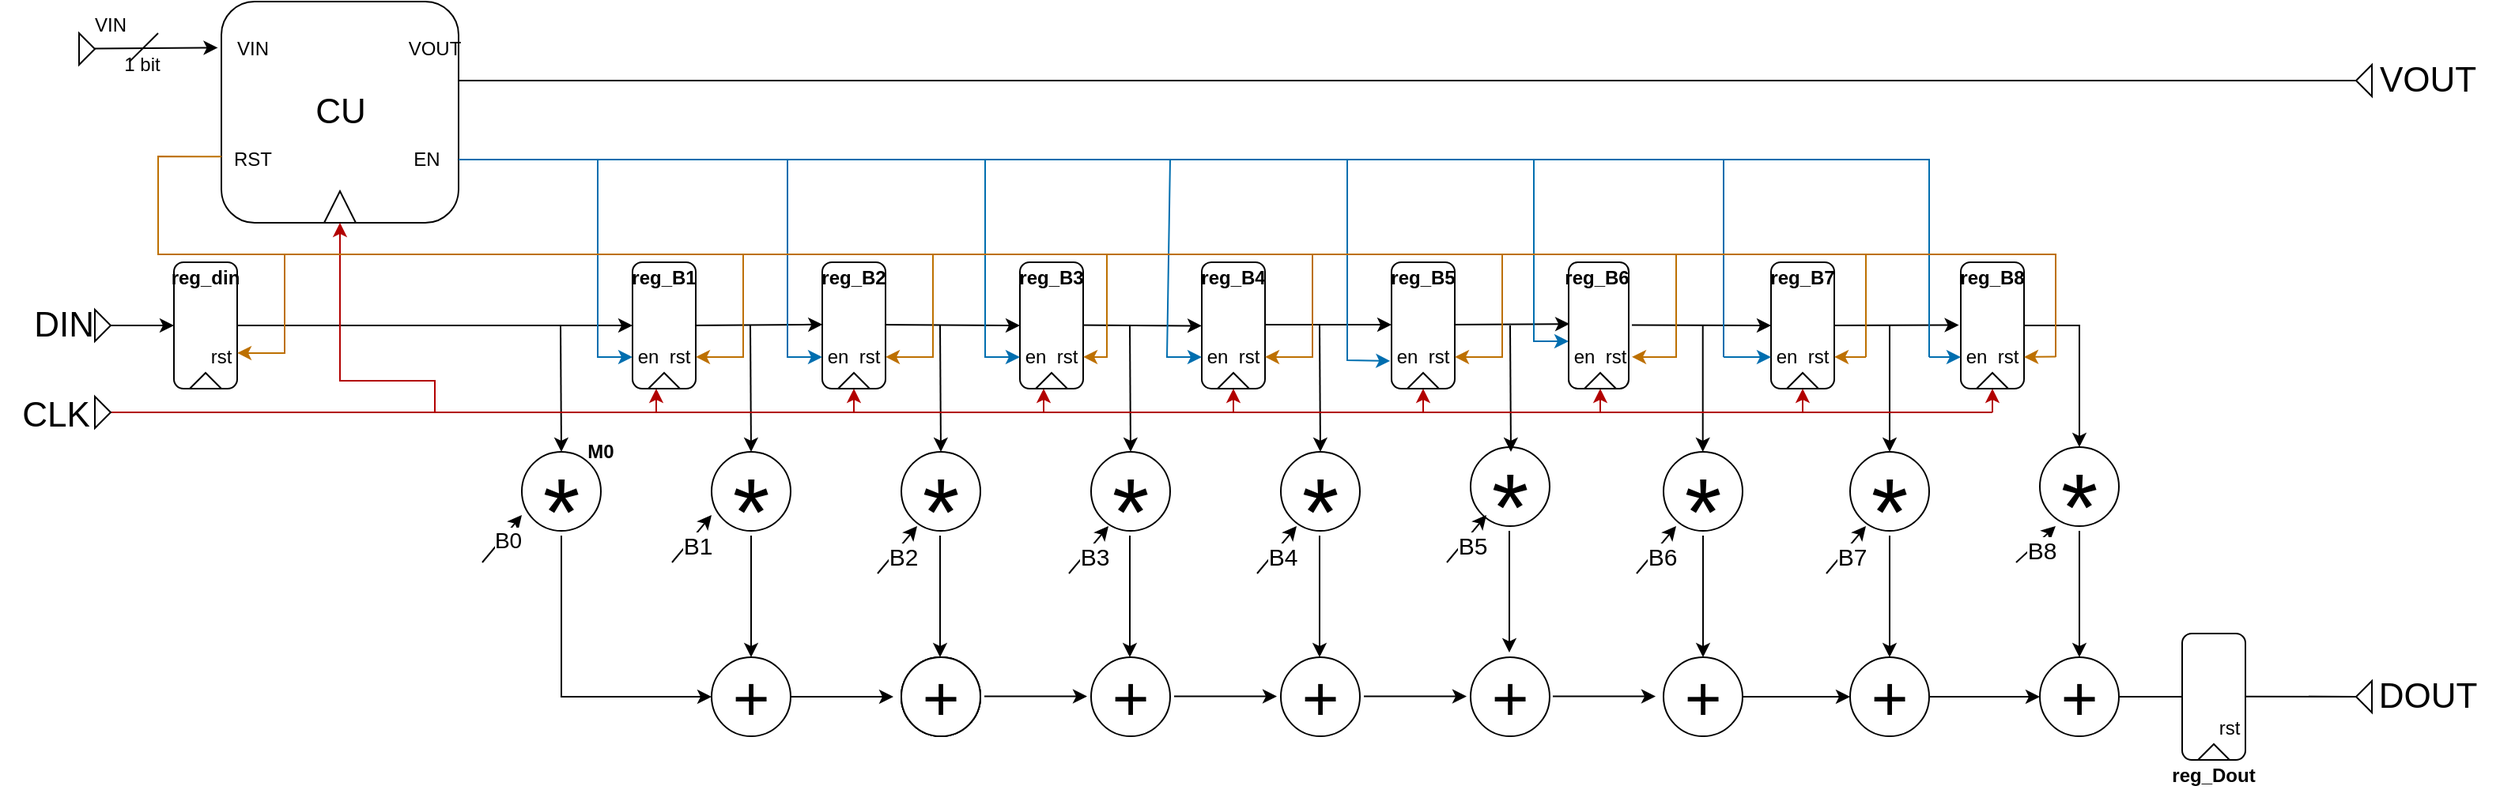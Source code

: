 <mxfile version="28.0.6">
  <diagram name="Pagina-1" id="stsg-VHXCKW48UEf2oJJ">
    <mxGraphModel dx="1489" dy="894" grid="1" gridSize="10" guides="1" tooltips="1" connect="1" arrows="1" fold="1" page="1" pageScale="1" pageWidth="827" pageHeight="1169" math="0" shadow="0">
      <root>
        <mxCell id="0" />
        <mxCell id="1" parent="0" />
        <mxCell id="Z68hn9O-Tgvw7mRsMY7y-1" value="&lt;font style=&quot;font-size: 40px;&quot;&gt;+&lt;/font&gt;" style="ellipse;whiteSpace=wrap;html=1;aspect=fixed;" parent="1" vertex="1">
          <mxGeometry x="470" y="605" width="50" height="50" as="geometry" />
        </mxCell>
        <mxCell id="Z68hn9O-Tgvw7mRsMY7y-2" value="&lt;font style=&quot;font-size: 40px;&quot;&gt;+&lt;/font&gt;" style="ellipse;whiteSpace=wrap;html=1;aspect=fixed;" parent="1" vertex="1">
          <mxGeometry x="590" y="605" width="50" height="50" as="geometry" />
        </mxCell>
        <mxCell id="Z68hn9O-Tgvw7mRsMY7y-3" value="&lt;font style=&quot;font-size: 40px;&quot;&gt;+&lt;/font&gt;" style="ellipse;whiteSpace=wrap;html=1;aspect=fixed;" parent="1" vertex="1">
          <mxGeometry x="590" y="605" width="50" height="50" as="geometry" />
        </mxCell>
        <mxCell id="Z68hn9O-Tgvw7mRsMY7y-4" value="&lt;font style=&quot;font-size: 40px;&quot;&gt;+&lt;/font&gt;" style="ellipse;whiteSpace=wrap;html=1;aspect=fixed;" parent="1" vertex="1">
          <mxGeometry x="590" y="605" width="50" height="50" as="geometry" />
        </mxCell>
        <mxCell id="Z68hn9O-Tgvw7mRsMY7y-5" value="&lt;font style=&quot;font-size: 40px;&quot;&gt;+&lt;/font&gt;" style="ellipse;whiteSpace=wrap;html=1;aspect=fixed;" parent="1" vertex="1">
          <mxGeometry x="590" y="605" width="50" height="50" as="geometry" />
        </mxCell>
        <mxCell id="Z68hn9O-Tgvw7mRsMY7y-6" value="&lt;font style=&quot;font-size: 40px;&quot;&gt;+&lt;/font&gt;" style="ellipse;whiteSpace=wrap;html=1;aspect=fixed;" parent="1" vertex="1">
          <mxGeometry x="710" y="605" width="50" height="50" as="geometry" />
        </mxCell>
        <mxCell id="Z68hn9O-Tgvw7mRsMY7y-7" value="&lt;font style=&quot;font-size: 40px;&quot;&gt;+&lt;/font&gt;" style="ellipse;whiteSpace=wrap;html=1;aspect=fixed;" parent="1" vertex="1">
          <mxGeometry x="830" y="605" width="50" height="50" as="geometry" />
        </mxCell>
        <mxCell id="Z68hn9O-Tgvw7mRsMY7y-8" value="&lt;font style=&quot;font-size: 40px;&quot;&gt;+&lt;/font&gt;" style="ellipse;whiteSpace=wrap;html=1;aspect=fixed;" parent="1" vertex="1">
          <mxGeometry x="950" y="605" width="50" height="50" as="geometry" />
        </mxCell>
        <mxCell id="Z68hn9O-Tgvw7mRsMY7y-9" value="&lt;font style=&quot;font-size: 40px;&quot;&gt;+&lt;/font&gt;" style="ellipse;whiteSpace=wrap;html=1;aspect=fixed;" parent="1" vertex="1">
          <mxGeometry x="1190" y="605" width="50" height="50" as="geometry" />
        </mxCell>
        <mxCell id="Z68hn9O-Tgvw7mRsMY7y-10" value="&lt;font style=&quot;font-size: 40px;&quot;&gt;+&lt;/font&gt;" style="ellipse;whiteSpace=wrap;html=1;aspect=fixed;" parent="1" vertex="1">
          <mxGeometry x="1072" y="605" width="50" height="50" as="geometry" />
        </mxCell>
        <mxCell id="Z68hn9O-Tgvw7mRsMY7y-11" value="" style="ellipse;whiteSpace=wrap;html=1;aspect=fixed;" parent="1" vertex="1">
          <mxGeometry x="350" y="475" width="50" height="50" as="geometry" />
        </mxCell>
        <mxCell id="Z68hn9O-Tgvw7mRsMY7y-12" value="&lt;font style=&quot;font-size: 60px;&quot;&gt;*&lt;/font&gt;" style="text;html=1;align=center;verticalAlign=middle;whiteSpace=wrap;rounded=0;" parent="1" vertex="1">
          <mxGeometry x="345" y="498" width="60" height="30" as="geometry" />
        </mxCell>
        <mxCell id="Z68hn9O-Tgvw7mRsMY7y-13" value="" style="ellipse;whiteSpace=wrap;html=1;aspect=fixed;" parent="1" vertex="1">
          <mxGeometry x="470" y="475" width="50" height="50" as="geometry" />
        </mxCell>
        <mxCell id="Z68hn9O-Tgvw7mRsMY7y-14" value="&lt;font style=&quot;font-size: 60px;&quot;&gt;*&lt;/font&gt;" style="text;html=1;align=center;verticalAlign=middle;whiteSpace=wrap;rounded=0;" parent="1" vertex="1">
          <mxGeometry x="465" y="498" width="60" height="30" as="geometry" />
        </mxCell>
        <mxCell id="Z68hn9O-Tgvw7mRsMY7y-15" value="" style="ellipse;whiteSpace=wrap;html=1;aspect=fixed;" parent="1" vertex="1">
          <mxGeometry x="830" y="475" width="50" height="50" as="geometry" />
        </mxCell>
        <mxCell id="Z68hn9O-Tgvw7mRsMY7y-16" value="&lt;font style=&quot;font-size: 60px;&quot;&gt;*&lt;/font&gt;" style="text;html=1;align=center;verticalAlign=middle;whiteSpace=wrap;rounded=0;" parent="1" vertex="1">
          <mxGeometry x="825" y="498" width="60" height="30" as="geometry" />
        </mxCell>
        <mxCell id="Z68hn9O-Tgvw7mRsMY7y-17" value="" style="ellipse;whiteSpace=wrap;html=1;aspect=fixed;" parent="1" vertex="1">
          <mxGeometry x="710" y="475" width="50" height="50" as="geometry" />
        </mxCell>
        <mxCell id="Z68hn9O-Tgvw7mRsMY7y-18" value="&lt;font style=&quot;font-size: 60px;&quot;&gt;*&lt;/font&gt;" style="text;html=1;align=center;verticalAlign=middle;whiteSpace=wrap;rounded=0;" parent="1" vertex="1">
          <mxGeometry x="705" y="498" width="60" height="30" as="geometry" />
        </mxCell>
        <mxCell id="Z68hn9O-Tgvw7mRsMY7y-19" value="" style="ellipse;whiteSpace=wrap;html=1;aspect=fixed;" parent="1" vertex="1">
          <mxGeometry x="590" y="475" width="50" height="50" as="geometry" />
        </mxCell>
        <mxCell id="Z68hn9O-Tgvw7mRsMY7y-20" value="&lt;font style=&quot;font-size: 60px;&quot;&gt;*&lt;/font&gt;" style="text;html=1;align=center;verticalAlign=middle;whiteSpace=wrap;rounded=0;" parent="1" vertex="1">
          <mxGeometry x="585" y="498" width="60" height="30" as="geometry" />
        </mxCell>
        <mxCell id="Z68hn9O-Tgvw7mRsMY7y-21" value="" style="ellipse;whiteSpace=wrap;html=1;aspect=fixed;" parent="1" vertex="1">
          <mxGeometry x="950" y="472" width="50" height="50" as="geometry" />
        </mxCell>
        <mxCell id="Z68hn9O-Tgvw7mRsMY7y-22" value="&lt;font style=&quot;font-size: 60px;&quot;&gt;*&lt;/font&gt;" style="text;html=1;align=center;verticalAlign=middle;whiteSpace=wrap;rounded=0;" parent="1" vertex="1">
          <mxGeometry x="945" y="495" width="60" height="30" as="geometry" />
        </mxCell>
        <mxCell id="Z68hn9O-Tgvw7mRsMY7y-29" value="" style="endArrow=classic;html=1;rounded=0;entryX=0.5;entryY=1;entryDx=0;entryDy=0;exitX=0.5;exitY=0;exitDx=0;exitDy=0;" parent="1" source="CbF84web4NkX9h8tGIaV-1" edge="1">
          <mxGeometry width="50" height="50" relative="1" as="geometry">
            <mxPoint x="160" y="395" as="sourcePoint" />
            <mxPoint x="420" y="395" as="targetPoint" />
          </mxGeometry>
        </mxCell>
        <mxCell id="Z68hn9O-Tgvw7mRsMY7y-30" value="" style="endArrow=classic;html=1;rounded=0;exitX=0.5;exitY=0;exitDx=0;exitDy=0;entryX=0.002;entryY=0.146;entryDx=0;entryDy=0;entryPerimeter=0;" parent="1" edge="1">
          <mxGeometry width="50" height="50" relative="1" as="geometry">
            <mxPoint x="455" y="395" as="sourcePoint" />
            <mxPoint x="540.12" y="394.38" as="targetPoint" />
          </mxGeometry>
        </mxCell>
        <mxCell id="Z68hn9O-Tgvw7mRsMY7y-31" value="" style="endArrow=classic;html=1;rounded=0;exitX=0.5;exitY=0;exitDx=0;exitDy=0;entryX=0.5;entryY=1;entryDx=0;entryDy=0;" parent="1" target="Z68hn9O-Tgvw7mRsMY7y-193" edge="1">
          <mxGeometry width="50" height="50" relative="1" as="geometry">
            <mxPoint x="575" y="394.5" as="sourcePoint" />
            <mxPoint x="655" y="395" as="targetPoint" />
          </mxGeometry>
        </mxCell>
        <mxCell id="Z68hn9O-Tgvw7mRsMY7y-33" value="" style="endArrow=classic;html=1;rounded=0;exitX=0.5;exitY=0;exitDx=0;exitDy=0;entryX=0;entryY=0.15;entryDx=0;entryDy=0;entryPerimeter=0;" parent="1" edge="1">
          <mxGeometry width="50" height="50" relative="1" as="geometry">
            <mxPoint x="815" y="394.5" as="sourcePoint" />
            <mxPoint x="900" y="394.5" as="targetPoint" />
          </mxGeometry>
        </mxCell>
        <mxCell id="Z68hn9O-Tgvw7mRsMY7y-34" value="" style="endArrow=classic;html=1;rounded=0;exitX=0.5;exitY=0;exitDx=0;exitDy=0;entryX=0.009;entryY=0.135;entryDx=0;entryDy=0;entryPerimeter=0;" parent="1" edge="1">
          <mxGeometry width="50" height="50" relative="1" as="geometry">
            <mxPoint x="935" y="394.5" as="sourcePoint" />
            <mxPoint x="1012.54" y="394.05" as="targetPoint" />
          </mxGeometry>
        </mxCell>
        <mxCell id="Z68hn9O-Tgvw7mRsMY7y-35" value="" style="endArrow=classic;html=1;rounded=0;entryX=0.5;entryY=0;entryDx=0;entryDy=0;" parent="1" target="Z68hn9O-Tgvw7mRsMY7y-11" edge="1">
          <mxGeometry width="50" height="50" relative="1" as="geometry">
            <mxPoint x="374.5" y="395" as="sourcePoint" />
            <mxPoint x="374.5" y="465" as="targetPoint" />
          </mxGeometry>
        </mxCell>
        <mxCell id="Z68hn9O-Tgvw7mRsMY7y-36" value="" style="endArrow=classic;html=1;rounded=0;entryX=0.5;entryY=0;entryDx=0;entryDy=0;" parent="1" edge="1">
          <mxGeometry width="50" height="50" relative="1" as="geometry">
            <mxPoint x="494.5" y="395" as="sourcePoint" />
            <mxPoint x="495" y="475" as="targetPoint" />
          </mxGeometry>
        </mxCell>
        <mxCell id="Z68hn9O-Tgvw7mRsMY7y-37" value="" style="endArrow=classic;html=1;rounded=0;entryX=0.5;entryY=0;entryDx=0;entryDy=0;" parent="1" edge="1">
          <mxGeometry width="50" height="50" relative="1" as="geometry">
            <mxPoint x="614.5" y="395" as="sourcePoint" />
            <mxPoint x="615" y="475" as="targetPoint" />
          </mxGeometry>
        </mxCell>
        <mxCell id="Z68hn9O-Tgvw7mRsMY7y-38" value="" style="endArrow=classic;html=1;rounded=0;entryX=0.5;entryY=0;entryDx=0;entryDy=0;" parent="1" edge="1">
          <mxGeometry width="50" height="50" relative="1" as="geometry">
            <mxPoint x="734.5" y="395" as="sourcePoint" />
            <mxPoint x="735" y="475" as="targetPoint" />
          </mxGeometry>
        </mxCell>
        <mxCell id="Z68hn9O-Tgvw7mRsMY7y-39" value="" style="endArrow=classic;html=1;rounded=0;entryX=0.5;entryY=0;entryDx=0;entryDy=0;" parent="1" edge="1">
          <mxGeometry width="50" height="50" relative="1" as="geometry">
            <mxPoint x="854.5" y="395" as="sourcePoint" />
            <mxPoint x="855" y="475" as="targetPoint" />
          </mxGeometry>
        </mxCell>
        <mxCell id="Z68hn9O-Tgvw7mRsMY7y-40" value="" style="endArrow=classic;html=1;rounded=0;entryX=0.5;entryY=0;entryDx=0;entryDy=0;" parent="1" edge="1">
          <mxGeometry width="50" height="50" relative="1" as="geometry">
            <mxPoint x="975" y="395" as="sourcePoint" />
            <mxPoint x="975.5" y="475" as="targetPoint" />
          </mxGeometry>
        </mxCell>
        <mxCell id="Z68hn9O-Tgvw7mRsMY7y-41" value="" style="ellipse;whiteSpace=wrap;html=1;aspect=fixed;" parent="1" vertex="1">
          <mxGeometry x="1072" y="475" width="50" height="50" as="geometry" />
        </mxCell>
        <mxCell id="Z68hn9O-Tgvw7mRsMY7y-42" value="&lt;font style=&quot;font-size: 60px;&quot;&gt;*&lt;/font&gt;" style="text;html=1;align=center;verticalAlign=middle;whiteSpace=wrap;rounded=0;" parent="1" vertex="1">
          <mxGeometry x="1067" y="498" width="60" height="30" as="geometry" />
        </mxCell>
        <mxCell id="Z68hn9O-Tgvw7mRsMY7y-43" value="" style="endArrow=classic;html=1;rounded=0;exitX=0.5;exitY=1;exitDx=0;exitDy=0;entryX=0;entryY=0.5;entryDx=0;entryDy=0;" parent="1" source="Z68hn9O-Tgvw7mRsMY7y-12" target="Z68hn9O-Tgvw7mRsMY7y-1" edge="1">
          <mxGeometry width="50" height="50" relative="1" as="geometry">
            <mxPoint x="685" y="675" as="sourcePoint" />
            <mxPoint x="735" y="625" as="targetPoint" />
            <Array as="points">
              <mxPoint x="375" y="630" />
            </Array>
          </mxGeometry>
        </mxCell>
        <mxCell id="Z68hn9O-Tgvw7mRsMY7y-44" value="" style="endArrow=classic;html=1;rounded=0;exitX=0.5;exitY=1;exitDx=0;exitDy=0;entryX=0.5;entryY=0;entryDx=0;entryDy=0;" parent="1" source="Z68hn9O-Tgvw7mRsMY7y-14" target="Z68hn9O-Tgvw7mRsMY7y-1" edge="1">
          <mxGeometry width="50" height="50" relative="1" as="geometry">
            <mxPoint x="685" y="675" as="sourcePoint" />
            <mxPoint x="735" y="625" as="targetPoint" />
          </mxGeometry>
        </mxCell>
        <mxCell id="Z68hn9O-Tgvw7mRsMY7y-45" value="" style="endArrow=classic;html=1;rounded=0;exitX=0.5;exitY=1;exitDx=0;exitDy=0;entryX=0.5;entryY=0;entryDx=0;entryDy=0;" parent="1" edge="1">
          <mxGeometry width="50" height="50" relative="1" as="geometry">
            <mxPoint x="614.5" y="528" as="sourcePoint" />
            <mxPoint x="614.5" y="605" as="targetPoint" />
          </mxGeometry>
        </mxCell>
        <mxCell id="Z68hn9O-Tgvw7mRsMY7y-46" value="" style="endArrow=classic;html=1;rounded=0;exitX=0.5;exitY=1;exitDx=0;exitDy=0;entryX=0.5;entryY=0;entryDx=0;entryDy=0;" parent="1" edge="1">
          <mxGeometry width="50" height="50" relative="1" as="geometry">
            <mxPoint x="734.5" y="528" as="sourcePoint" />
            <mxPoint x="734.5" y="605" as="targetPoint" />
          </mxGeometry>
        </mxCell>
        <mxCell id="Z68hn9O-Tgvw7mRsMY7y-47" value="" style="endArrow=classic;html=1;rounded=0;exitX=0.5;exitY=1;exitDx=0;exitDy=0;entryX=0.5;entryY=0;entryDx=0;entryDy=0;" parent="1" edge="1">
          <mxGeometry width="50" height="50" relative="1" as="geometry">
            <mxPoint x="854.5" y="528" as="sourcePoint" />
            <mxPoint x="854.5" y="605" as="targetPoint" />
          </mxGeometry>
        </mxCell>
        <mxCell id="Z68hn9O-Tgvw7mRsMY7y-48" value="" style="endArrow=classic;html=1;rounded=0;exitX=0.5;exitY=1;exitDx=0;exitDy=0;entryX=0.5;entryY=0;entryDx=0;entryDy=0;" parent="1" edge="1">
          <mxGeometry width="50" height="50" relative="1" as="geometry">
            <mxPoint x="974.5" y="525" as="sourcePoint" />
            <mxPoint x="974.5" y="602" as="targetPoint" />
          </mxGeometry>
        </mxCell>
        <mxCell id="Z68hn9O-Tgvw7mRsMY7y-49" value="" style="endArrow=classic;html=1;rounded=0;exitX=1;exitY=0.5;exitDx=0;exitDy=0;" parent="1" source="Z68hn9O-Tgvw7mRsMY7y-1" edge="1">
          <mxGeometry width="50" height="50" relative="1" as="geometry">
            <mxPoint x="685" y="675" as="sourcePoint" />
            <mxPoint x="585" y="630" as="targetPoint" />
          </mxGeometry>
        </mxCell>
        <mxCell id="Z68hn9O-Tgvw7mRsMY7y-50" value="" style="endArrow=classic;html=1;rounded=0;exitX=1;exitY=0.5;exitDx=0;exitDy=0;" parent="1" edge="1">
          <mxGeometry width="50" height="50" relative="1" as="geometry">
            <mxPoint x="642.5" y="629.8" as="sourcePoint" />
            <mxPoint x="707.5" y="629.8" as="targetPoint" />
          </mxGeometry>
        </mxCell>
        <mxCell id="Z68hn9O-Tgvw7mRsMY7y-51" value="" style="endArrow=classic;html=1;rounded=0;exitX=1;exitY=0.5;exitDx=0;exitDy=0;" parent="1" edge="1">
          <mxGeometry width="50" height="50" relative="1" as="geometry">
            <mxPoint x="762.5" y="629.8" as="sourcePoint" />
            <mxPoint x="827.5" y="629.8" as="targetPoint" />
          </mxGeometry>
        </mxCell>
        <mxCell id="Z68hn9O-Tgvw7mRsMY7y-52" value="" style="endArrow=classic;html=1;rounded=0;exitX=1;exitY=0.5;exitDx=0;exitDy=0;" parent="1" edge="1">
          <mxGeometry width="50" height="50" relative="1" as="geometry">
            <mxPoint x="882.5" y="629.8" as="sourcePoint" />
            <mxPoint x="947.5" y="629.8" as="targetPoint" />
          </mxGeometry>
        </mxCell>
        <mxCell id="Z68hn9O-Tgvw7mRsMY7y-53" value="" style="endArrow=classic;html=1;rounded=0;exitX=1;exitY=0.5;exitDx=0;exitDy=0;" parent="1" edge="1">
          <mxGeometry width="50" height="50" relative="1" as="geometry">
            <mxPoint x="1002" y="629.8" as="sourcePoint" />
            <mxPoint x="1067" y="629.8" as="targetPoint" />
          </mxGeometry>
        </mxCell>
        <mxCell id="Z68hn9O-Tgvw7mRsMY7y-54" value="" style="ellipse;whiteSpace=wrap;html=1;aspect=fixed;" parent="1" vertex="1">
          <mxGeometry x="1190" y="475" width="50" height="50" as="geometry" />
        </mxCell>
        <mxCell id="Z68hn9O-Tgvw7mRsMY7y-55" value="&lt;font style=&quot;font-size: 60px;&quot;&gt;*&lt;/font&gt;" style="text;html=1;align=center;verticalAlign=middle;whiteSpace=wrap;rounded=0;" parent="1" vertex="1">
          <mxGeometry x="1185" y="498" width="60" height="30" as="geometry" />
        </mxCell>
        <mxCell id="Z68hn9O-Tgvw7mRsMY7y-56" value="" style="endArrow=classic;html=1;rounded=0;exitX=0.5;exitY=1;exitDx=0;exitDy=0;entryX=0.5;entryY=0;entryDx=0;entryDy=0;" parent="1" source="Z68hn9O-Tgvw7mRsMY7y-55" target="Z68hn9O-Tgvw7mRsMY7y-9" edge="1">
          <mxGeometry width="50" height="50" relative="1" as="geometry">
            <mxPoint x="1214.76" y="522" as="sourcePoint" />
            <mxPoint x="1214.76" y="599" as="targetPoint" />
          </mxGeometry>
        </mxCell>
        <mxCell id="Z68hn9O-Tgvw7mRsMY7y-57" value="" style="endArrow=classic;html=1;rounded=0;exitX=1;exitY=0.5;exitDx=0;exitDy=0;entryX=0;entryY=0.5;entryDx=0;entryDy=0;" parent="1" source="Z68hn9O-Tgvw7mRsMY7y-10" target="Z68hn9O-Tgvw7mRsMY7y-9" edge="1">
          <mxGeometry width="50" height="50" relative="1" as="geometry">
            <mxPoint x="625" y="465" as="sourcePoint" />
            <mxPoint x="675" y="415" as="targetPoint" />
          </mxGeometry>
        </mxCell>
        <mxCell id="Z68hn9O-Tgvw7mRsMY7y-62" value="" style="endArrow=classic;html=1;rounded=0;exitX=0.5;exitY=0;exitDx=0;exitDy=0;entryX=-0.02;entryY=0.159;entryDx=0;entryDy=0;entryPerimeter=0;" parent="1" edge="1">
          <mxGeometry width="50" height="50" relative="1" as="geometry">
            <mxPoint x="1175" y="395" as="sourcePoint" />
            <mxPoint x="1258.8" y="394.77" as="targetPoint" />
          </mxGeometry>
        </mxCell>
        <mxCell id="Z68hn9O-Tgvw7mRsMY7y-63" value="" style="endArrow=classic;html=1;rounded=0;entryX=0.5;entryY=0;entryDx=0;entryDy=0;" parent="1" target="Z68hn9O-Tgvw7mRsMY7y-54" edge="1">
          <mxGeometry width="50" height="50" relative="1" as="geometry">
            <mxPoint x="1215" y="395" as="sourcePoint" />
            <mxPoint x="1065" y="445" as="targetPoint" />
          </mxGeometry>
        </mxCell>
        <mxCell id="Z68hn9O-Tgvw7mRsMY7y-64" value="" style="endArrow=classic;html=1;rounded=0;exitX=0.5;exitY=1;exitDx=0;exitDy=0;entryX=0.5;entryY=0;entryDx=0;entryDy=0;" parent="1" source="Z68hn9O-Tgvw7mRsMY7y-42" target="Z68hn9O-Tgvw7mRsMY7y-10" edge="1">
          <mxGeometry width="50" height="50" relative="1" as="geometry">
            <mxPoint x="1095" y="585" as="sourcePoint" />
            <mxPoint x="1145" y="535" as="targetPoint" />
          </mxGeometry>
        </mxCell>
        <mxCell id="Z68hn9O-Tgvw7mRsMY7y-65" value="&lt;font style=&quot;font-size: 40px;&quot;&gt;+&lt;/font&gt;" style="ellipse;whiteSpace=wrap;html=1;aspect=fixed;" parent="1" vertex="1">
          <mxGeometry x="1310" y="605" width="50" height="50" as="geometry" />
        </mxCell>
        <mxCell id="Z68hn9O-Tgvw7mRsMY7y-66" value="" style="ellipse;whiteSpace=wrap;html=1;aspect=fixed;" parent="1" vertex="1">
          <mxGeometry x="1310" y="472" width="50" height="50" as="geometry" />
        </mxCell>
        <mxCell id="Z68hn9O-Tgvw7mRsMY7y-67" value="&lt;font style=&quot;font-size: 60px;&quot;&gt;*&lt;/font&gt;" style="text;html=1;align=center;verticalAlign=middle;whiteSpace=wrap;rounded=0;" parent="1" vertex="1">
          <mxGeometry x="1305" y="495" width="60" height="30" as="geometry" />
        </mxCell>
        <mxCell id="Z68hn9O-Tgvw7mRsMY7y-68" value="" style="endArrow=classic;html=1;rounded=0;exitX=0.5;exitY=1;exitDx=0;exitDy=0;entryX=0.5;entryY=0;entryDx=0;entryDy=0;" parent="1" source="Z68hn9O-Tgvw7mRsMY7y-67" target="Z68hn9O-Tgvw7mRsMY7y-65" edge="1">
          <mxGeometry width="50" height="50" relative="1" as="geometry">
            <mxPoint x="1334.76" y="519" as="sourcePoint" />
            <mxPoint x="1334.76" y="596" as="targetPoint" />
          </mxGeometry>
        </mxCell>
        <mxCell id="Z68hn9O-Tgvw7mRsMY7y-69" value="" style="endArrow=classic;html=1;rounded=0;exitX=1;exitY=0.5;exitDx=0;exitDy=0;entryX=0;entryY=0.5;entryDx=0;entryDy=0;" parent="1" source="Z68hn9O-Tgvw7mRsMY7y-9" target="Z68hn9O-Tgvw7mRsMY7y-65" edge="1">
          <mxGeometry width="50" height="50" relative="1" as="geometry">
            <mxPoint x="1315" y="565" as="sourcePoint" />
            <mxPoint x="1365" y="515" as="targetPoint" />
          </mxGeometry>
        </mxCell>
        <mxCell id="Z68hn9O-Tgvw7mRsMY7y-70" value="" style="endArrow=classic;html=1;rounded=0;exitX=0.5;exitY=0;exitDx=0;exitDy=0;entryX=0.5;entryY=0;entryDx=0;entryDy=0;" parent="1" target="Z68hn9O-Tgvw7mRsMY7y-66" edge="1">
          <mxGeometry width="50" height="50" relative="1" as="geometry">
            <mxPoint x="1295" y="395" as="sourcePoint" />
            <mxPoint x="1315" y="495" as="targetPoint" />
            <Array as="points">
              <mxPoint x="1335" y="395" />
            </Array>
          </mxGeometry>
        </mxCell>
        <mxCell id="Z68hn9O-Tgvw7mRsMY7y-72" value="" style="endArrow=classic;html=1;rounded=0;" parent="1" edge="1">
          <mxGeometry width="50" height="50" relative="1" as="geometry">
            <mxPoint x="325" y="545" as="sourcePoint" />
            <mxPoint x="350" y="515" as="targetPoint" />
          </mxGeometry>
        </mxCell>
        <mxCell id="Z68hn9O-Tgvw7mRsMY7y-73" value="B" style="edgeLabel;html=1;align=center;verticalAlign=middle;resizable=0;points=[];" parent="Z68hn9O-Tgvw7mRsMY7y-72" connectable="0" vertex="1">
          <mxGeometry x="-0.065" y="-4" relative="1" as="geometry">
            <mxPoint x="1" as="offset" />
          </mxGeometry>
        </mxCell>
        <mxCell id="Z68hn9O-Tgvw7mRsMY7y-74" value="&lt;font style=&quot;font-size: 14px;&quot;&gt;B0&lt;/font&gt;" style="edgeLabel;html=1;align=center;verticalAlign=middle;resizable=0;points=[];" parent="Z68hn9O-Tgvw7mRsMY7y-72" connectable="0" vertex="1">
          <mxGeometry x="0.043" y="-3" relative="1" as="geometry">
            <mxPoint as="offset" />
          </mxGeometry>
        </mxCell>
        <mxCell id="Z68hn9O-Tgvw7mRsMY7y-75" value="" style="endArrow=classic;html=1;rounded=0;" parent="1" edge="1">
          <mxGeometry width="50" height="50" relative="1" as="geometry">
            <mxPoint x="445" y="545" as="sourcePoint" />
            <mxPoint x="470" y="515" as="targetPoint" />
          </mxGeometry>
        </mxCell>
        <mxCell id="Z68hn9O-Tgvw7mRsMY7y-76" value="&lt;font style=&quot;font-size: 15px;&quot;&gt;B1&lt;/font&gt;" style="edgeLabel;html=1;align=center;verticalAlign=middle;resizable=0;points=[];" parent="Z68hn9O-Tgvw7mRsMY7y-75" connectable="0" vertex="1">
          <mxGeometry x="-0.065" y="-4" relative="1" as="geometry">
            <mxPoint x="1" as="offset" />
          </mxGeometry>
        </mxCell>
        <mxCell id="Z68hn9O-Tgvw7mRsMY7y-77" value="" style="endArrow=classic;html=1;rounded=0;" parent="1" edge="1">
          <mxGeometry width="50" height="50" relative="1" as="geometry">
            <mxPoint x="575" y="552" as="sourcePoint" />
            <mxPoint x="600" y="522" as="targetPoint" />
          </mxGeometry>
        </mxCell>
        <mxCell id="Z68hn9O-Tgvw7mRsMY7y-78" value="&lt;font style=&quot;font-size: 15px;&quot;&gt;B2&lt;/font&gt;" style="edgeLabel;html=1;align=center;verticalAlign=middle;resizable=0;points=[];" parent="Z68hn9O-Tgvw7mRsMY7y-77" connectable="0" vertex="1">
          <mxGeometry x="-0.065" y="-4" relative="1" as="geometry">
            <mxPoint x="1" as="offset" />
          </mxGeometry>
        </mxCell>
        <mxCell id="Z68hn9O-Tgvw7mRsMY7y-79" value="" style="endArrow=classic;html=1;rounded=0;" parent="1" edge="1">
          <mxGeometry width="50" height="50" relative="1" as="geometry">
            <mxPoint x="696" y="552" as="sourcePoint" />
            <mxPoint x="721" y="522" as="targetPoint" />
          </mxGeometry>
        </mxCell>
        <mxCell id="Z68hn9O-Tgvw7mRsMY7y-80" value="&lt;font style=&quot;font-size: 15px;&quot;&gt;B3&lt;/font&gt;" style="edgeLabel;html=1;align=center;verticalAlign=middle;resizable=0;points=[];" parent="Z68hn9O-Tgvw7mRsMY7y-79" connectable="0" vertex="1">
          <mxGeometry x="-0.065" y="-4" relative="1" as="geometry">
            <mxPoint x="1" as="offset" />
          </mxGeometry>
        </mxCell>
        <mxCell id="Z68hn9O-Tgvw7mRsMY7y-81" value="" style="endArrow=classic;html=1;rounded=0;" parent="1" edge="1">
          <mxGeometry width="50" height="50" relative="1" as="geometry">
            <mxPoint x="815" y="552" as="sourcePoint" />
            <mxPoint x="840" y="522" as="targetPoint" />
          </mxGeometry>
        </mxCell>
        <mxCell id="Z68hn9O-Tgvw7mRsMY7y-82" value="&lt;font style=&quot;font-size: 15px;&quot;&gt;B4&lt;/font&gt;" style="edgeLabel;html=1;align=center;verticalAlign=middle;resizable=0;points=[];" parent="Z68hn9O-Tgvw7mRsMY7y-81" connectable="0" vertex="1">
          <mxGeometry x="-0.065" y="-4" relative="1" as="geometry">
            <mxPoint x="1" as="offset" />
          </mxGeometry>
        </mxCell>
        <mxCell id="Z68hn9O-Tgvw7mRsMY7y-83" value="" style="endArrow=classic;html=1;rounded=0;" parent="1" edge="1">
          <mxGeometry width="50" height="50" relative="1" as="geometry">
            <mxPoint x="935" y="545" as="sourcePoint" />
            <mxPoint x="960" y="515" as="targetPoint" />
          </mxGeometry>
        </mxCell>
        <mxCell id="Z68hn9O-Tgvw7mRsMY7y-84" value="&lt;font style=&quot;font-size: 15px;&quot;&gt;B5&lt;/font&gt;" style="edgeLabel;html=1;align=center;verticalAlign=middle;resizable=0;points=[];" parent="Z68hn9O-Tgvw7mRsMY7y-83" connectable="0" vertex="1">
          <mxGeometry x="-0.065" y="-4" relative="1" as="geometry">
            <mxPoint x="1" as="offset" />
          </mxGeometry>
        </mxCell>
        <mxCell id="Z68hn9O-Tgvw7mRsMY7y-85" value="" style="endArrow=classic;html=1;rounded=0;" parent="1" edge="1">
          <mxGeometry width="50" height="50" relative="1" as="geometry">
            <mxPoint x="1055" y="552" as="sourcePoint" />
            <mxPoint x="1080" y="522" as="targetPoint" />
          </mxGeometry>
        </mxCell>
        <mxCell id="Z68hn9O-Tgvw7mRsMY7y-86" value="&lt;font style=&quot;font-size: 15px;&quot;&gt;B6&lt;/font&gt;" style="edgeLabel;html=1;align=center;verticalAlign=middle;resizable=0;points=[];" parent="Z68hn9O-Tgvw7mRsMY7y-85" connectable="0" vertex="1">
          <mxGeometry x="-0.065" y="-4" relative="1" as="geometry">
            <mxPoint x="1" as="offset" />
          </mxGeometry>
        </mxCell>
        <mxCell id="Z68hn9O-Tgvw7mRsMY7y-87" value="" style="endArrow=classic;html=1;rounded=0;" parent="1" edge="1">
          <mxGeometry width="50" height="50" relative="1" as="geometry">
            <mxPoint x="1175" y="552" as="sourcePoint" />
            <mxPoint x="1200" y="522" as="targetPoint" />
          </mxGeometry>
        </mxCell>
        <mxCell id="Z68hn9O-Tgvw7mRsMY7y-88" value="&lt;font style=&quot;font-size: 15px;&quot;&gt;B7&lt;/font&gt;" style="edgeLabel;html=1;align=center;verticalAlign=middle;resizable=0;points=[];" parent="Z68hn9O-Tgvw7mRsMY7y-87" connectable="0" vertex="1">
          <mxGeometry x="-0.065" y="-4" relative="1" as="geometry">
            <mxPoint x="1" as="offset" />
          </mxGeometry>
        </mxCell>
        <mxCell id="Z68hn9O-Tgvw7mRsMY7y-89" value="" style="endArrow=classic;html=1;rounded=0;" parent="1" edge="1">
          <mxGeometry width="50" height="50" relative="1" as="geometry">
            <mxPoint x="1295" y="545" as="sourcePoint" />
            <mxPoint x="1320" y="522" as="targetPoint" />
          </mxGeometry>
        </mxCell>
        <mxCell id="Z68hn9O-Tgvw7mRsMY7y-90" value="&lt;font style=&quot;font-size: 15px;&quot;&gt;B8&lt;/font&gt;" style="edgeLabel;html=1;align=center;verticalAlign=middle;resizable=0;points=[];" parent="Z68hn9O-Tgvw7mRsMY7y-89" connectable="0" vertex="1">
          <mxGeometry x="-0.065" y="-4" relative="1" as="geometry">
            <mxPoint x="1" as="offset" />
          </mxGeometry>
        </mxCell>
        <mxCell id="Z68hn9O-Tgvw7mRsMY7y-91" value="&lt;span style=&quot;font-size: 22px;&quot;&gt;DIN&lt;/span&gt;" style="text;html=1;align=center;verticalAlign=middle;resizable=0;points=[];autosize=1;strokeColor=none;fillColor=none;" parent="1" vertex="1">
          <mxGeometry x="30" y="375" width="60" height="40" as="geometry" />
        </mxCell>
        <mxCell id="Z68hn9O-Tgvw7mRsMY7y-92" value="&lt;span style=&quot;font-size: 22px;&quot;&gt;DOUT&lt;/span&gt;" style="text;html=1;align=center;verticalAlign=middle;resizable=0;points=[];autosize=1;strokeColor=none;fillColor=none;" parent="1" vertex="1">
          <mxGeometry x="1510" y="610" width="90" height="40" as="geometry" />
        </mxCell>
        <mxCell id="Z68hn9O-Tgvw7mRsMY7y-104" value="" style="endArrow=classic;html=1;rounded=0;entryX=0.5;entryY=0;entryDx=0;entryDy=0;" parent="1" edge="1">
          <mxGeometry width="50" height="50" relative="1" as="geometry">
            <mxPoint x="1096.86" y="395" as="sourcePoint" />
            <mxPoint x="1096.86" y="475" as="targetPoint" />
          </mxGeometry>
        </mxCell>
        <mxCell id="Z68hn9O-Tgvw7mRsMY7y-117" value="" style="endArrow=classic;html=1;rounded=0;exitX=0.5;exitY=0;exitDx=0;exitDy=0;" parent="1" edge="1">
          <mxGeometry width="50" height="50" relative="1" as="geometry">
            <mxPoint x="700" y="394.73" as="sourcePoint" />
            <mxPoint x="780" y="395.23" as="targetPoint" />
          </mxGeometry>
        </mxCell>
        <mxCell id="Z68hn9O-Tgvw7mRsMY7y-130" value="" style="rounded=1;whiteSpace=wrap;html=1;direction=south;" parent="1" vertex="1">
          <mxGeometry x="1140" y="355" width="40" height="80" as="geometry" />
        </mxCell>
        <mxCell id="Z68hn9O-Tgvw7mRsMY7y-131" value="en" style="text;html=1;align=center;verticalAlign=middle;whiteSpace=wrap;rounded=0;" parent="1" vertex="1">
          <mxGeometry x="1120" y="400" width="60" height="30" as="geometry" />
        </mxCell>
        <mxCell id="Z68hn9O-Tgvw7mRsMY7y-132" value="rst" style="text;html=1;align=center;verticalAlign=middle;whiteSpace=wrap;rounded=0;" parent="1" vertex="1">
          <mxGeometry x="1140" y="400" width="60" height="30" as="geometry" />
        </mxCell>
        <mxCell id="Z68hn9O-Tgvw7mRsMY7y-133" value="" style="triangle;whiteSpace=wrap;html=1;rotation=-90;" parent="1" vertex="1">
          <mxGeometry x="1155" y="420" width="10" height="20" as="geometry" />
        </mxCell>
        <mxCell id="Z68hn9O-Tgvw7mRsMY7y-138" value="" style="endArrow=classic;html=1;rounded=0;exitX=0.5;exitY=0;exitDx=0;exitDy=0;entryX=0.5;entryY=1;entryDx=0;entryDy=0;" parent="1" target="Z68hn9O-Tgvw7mRsMY7y-130" edge="1">
          <mxGeometry width="50" height="50" relative="1" as="geometry">
            <mxPoint x="1052" y="394.73" as="sourcePoint" />
            <mxPoint x="1140" y="400" as="targetPoint" />
          </mxGeometry>
        </mxCell>
        <mxCell id="Z68hn9O-Tgvw7mRsMY7y-139" value="" style="endArrow=none;html=1;rounded=0;strokeColor=#B20000;fillColor=#e51400;exitX=1;exitY=0.5;exitDx=0;exitDy=0;" parent="1" source="Z68hn9O-Tgvw7mRsMY7y-154" edge="1">
          <mxGeometry width="50" height="50" relative="1" as="geometry">
            <mxPoint x="250" y="450" as="sourcePoint" />
            <mxPoint x="1280" y="450" as="targetPoint" />
          </mxGeometry>
        </mxCell>
        <mxCell id="Z68hn9O-Tgvw7mRsMY7y-140" value="" style="endArrow=classic;html=1;rounded=0;entryX=0;entryY=0.5;entryDx=0;entryDy=0;strokeColor=#B20000;fillColor=#e51400;" parent="1" edge="1">
          <mxGeometry width="50" height="50" relative="1" as="geometry">
            <mxPoint x="1280" y="450" as="sourcePoint" />
            <mxPoint x="1280" y="435" as="targetPoint" />
          </mxGeometry>
        </mxCell>
        <mxCell id="Z68hn9O-Tgvw7mRsMY7y-141" value="" style="endArrow=classic;html=1;rounded=0;entryX=0;entryY=0.5;entryDx=0;entryDy=0;strokeColor=#B20000;fillColor=#e51400;" parent="1" target="Z68hn9O-Tgvw7mRsMY7y-133" edge="1">
          <mxGeometry width="50" height="50" relative="1" as="geometry">
            <mxPoint x="1160" y="450" as="sourcePoint" />
            <mxPoint x="1240" y="450" as="targetPoint" />
          </mxGeometry>
        </mxCell>
        <mxCell id="Z68hn9O-Tgvw7mRsMY7y-147" value="" style="endArrow=classic;html=1;rounded=0;entryX=0;entryY=0.5;entryDx=0;entryDy=0;strokeColor=#B20000;fillColor=#e51400;" parent="1" edge="1">
          <mxGeometry width="50" height="50" relative="1" as="geometry">
            <mxPoint x="1032" y="450" as="sourcePoint" />
            <mxPoint x="1032" y="435" as="targetPoint" />
          </mxGeometry>
        </mxCell>
        <mxCell id="Z68hn9O-Tgvw7mRsMY7y-148" value="" style="endArrow=classic;html=1;rounded=0;entryX=0;entryY=0.5;entryDx=0;entryDy=0;strokeColor=#B20000;fillColor=#e51400;" parent="1" edge="1">
          <mxGeometry width="50" height="50" relative="1" as="geometry">
            <mxPoint x="920" y="450" as="sourcePoint" />
            <mxPoint x="920" y="435" as="targetPoint" />
          </mxGeometry>
        </mxCell>
        <mxCell id="Z68hn9O-Tgvw7mRsMY7y-149" value="" style="endArrow=classic;html=1;rounded=0;entryX=0;entryY=0.5;entryDx=0;entryDy=0;strokeColor=#B20000;fillColor=#e51400;" parent="1" edge="1">
          <mxGeometry width="50" height="50" relative="1" as="geometry">
            <mxPoint x="800" y="450" as="sourcePoint" />
            <mxPoint x="800" y="435" as="targetPoint" />
          </mxGeometry>
        </mxCell>
        <mxCell id="Z68hn9O-Tgvw7mRsMY7y-150" value="" style="endArrow=classic;html=1;rounded=0;entryX=0;entryY=0.5;entryDx=0;entryDy=0;strokeColor=#B20000;fillColor=#e51400;" parent="1" edge="1">
          <mxGeometry width="50" height="50" relative="1" as="geometry">
            <mxPoint x="680" y="450" as="sourcePoint" />
            <mxPoint x="680" y="435" as="targetPoint" />
          </mxGeometry>
        </mxCell>
        <mxCell id="Z68hn9O-Tgvw7mRsMY7y-151" value="" style="endArrow=classic;html=1;rounded=0;entryX=0;entryY=0.5;entryDx=0;entryDy=0;strokeColor=#B20000;fillColor=#e51400;" parent="1" edge="1">
          <mxGeometry width="50" height="50" relative="1" as="geometry">
            <mxPoint x="560" y="450" as="sourcePoint" />
            <mxPoint x="560" y="435" as="targetPoint" />
          </mxGeometry>
        </mxCell>
        <mxCell id="Z68hn9O-Tgvw7mRsMY7y-152" value="" style="endArrow=classic;html=1;rounded=0;entryX=0;entryY=0.5;entryDx=0;entryDy=0;strokeColor=#B20000;fillColor=#e51400;" parent="1" edge="1">
          <mxGeometry width="50" height="50" relative="1" as="geometry">
            <mxPoint x="435" y="450" as="sourcePoint" />
            <mxPoint x="435" y="435" as="targetPoint" />
          </mxGeometry>
        </mxCell>
        <mxCell id="Z68hn9O-Tgvw7mRsMY7y-153" value="&lt;span style=&quot;font-size: 22px;&quot;&gt;CLK&lt;/span&gt;" style="text;html=1;align=center;verticalAlign=middle;resizable=0;points=[];autosize=1;strokeColor=none;fillColor=none;" parent="1" vertex="1">
          <mxGeometry x="20" y="432" width="70" height="40" as="geometry" />
        </mxCell>
        <mxCell id="Z68hn9O-Tgvw7mRsMY7y-154" value="" style="triangle;whiteSpace=wrap;html=1;" parent="1" vertex="1">
          <mxGeometry x="80" y="440" width="10" height="20" as="geometry" />
        </mxCell>
        <mxCell id="Z68hn9O-Tgvw7mRsMY7y-155" value="" style="rounded=1;whiteSpace=wrap;html=1;direction=south;" parent="1" vertex="1">
          <mxGeometry x="160" y="190" width="150" height="140" as="geometry" />
        </mxCell>
        <mxCell id="Z68hn9O-Tgvw7mRsMY7y-162" value="" style="triangle;whiteSpace=wrap;html=1;rotation=-90;" parent="1" vertex="1">
          <mxGeometry x="225" y="310" width="20" height="20" as="geometry" />
        </mxCell>
        <mxCell id="Z68hn9O-Tgvw7mRsMY7y-163" value="VIN" style="text;html=1;align=center;verticalAlign=middle;whiteSpace=wrap;rounded=0;" parent="1" vertex="1">
          <mxGeometry x="150" y="205" width="60" height="30" as="geometry" />
        </mxCell>
        <mxCell id="Z68hn9O-Tgvw7mRsMY7y-164" value="VOUT" style="text;html=1;align=center;verticalAlign=middle;whiteSpace=wrap;rounded=0;" parent="1" vertex="1">
          <mxGeometry x="265" y="205" width="60" height="30" as="geometry" />
        </mxCell>
        <mxCell id="Z68hn9O-Tgvw7mRsMY7y-165" value="RST" style="text;html=1;align=center;verticalAlign=middle;whiteSpace=wrap;rounded=0;" parent="1" vertex="1">
          <mxGeometry x="150" y="275" width="60" height="30" as="geometry" />
        </mxCell>
        <mxCell id="Z68hn9O-Tgvw7mRsMY7y-166" value="&lt;span style=&quot;font-size: 22px;&quot;&gt;CU&lt;/span&gt;" style="text;html=1;align=center;verticalAlign=middle;resizable=0;points=[];autosize=1;strokeColor=none;fillColor=none;" parent="1" vertex="1">
          <mxGeometry x="205" y="240" width="60" height="40" as="geometry" />
        </mxCell>
        <mxCell id="Z68hn9O-Tgvw7mRsMY7y-167" value="" style="endArrow=classic;html=1;rounded=0;entryX=1;entryY=0.5;entryDx=0;entryDy=0;strokeColor=#B20000;fillColor=#e51400;" parent="1" target="Z68hn9O-Tgvw7mRsMY7y-155" edge="1">
          <mxGeometry width="50" height="50" relative="1" as="geometry">
            <mxPoint x="295" y="450" as="sourcePoint" />
            <mxPoint x="670" y="420" as="targetPoint" />
            <Array as="points">
              <mxPoint x="295" y="430" />
              <mxPoint x="235" y="430" />
            </Array>
          </mxGeometry>
        </mxCell>
        <mxCell id="Z68hn9O-Tgvw7mRsMY7y-168" value="EN" style="text;html=1;align=center;verticalAlign=middle;whiteSpace=wrap;rounded=0;" parent="1" vertex="1">
          <mxGeometry x="260" y="275" width="60" height="30" as="geometry" />
        </mxCell>
        <mxCell id="Z68hn9O-Tgvw7mRsMY7y-173" value="" style="endArrow=none;html=1;rounded=0;entryX=0;entryY=0.5;entryDx=0;entryDy=0;fillColor=#1ba1e2;strokeColor=#006EAF;" parent="1" edge="1">
          <mxGeometry width="50" height="50" relative="1" as="geometry">
            <mxPoint x="310" y="290" as="sourcePoint" />
            <mxPoint x="1110" y="415" as="targetPoint" />
            <Array as="points">
              <mxPoint x="1110" y="290" />
            </Array>
          </mxGeometry>
        </mxCell>
        <mxCell id="Z68hn9O-Tgvw7mRsMY7y-174" value="" style="endArrow=classic;html=1;rounded=0;entryX=0;entryY=0.5;entryDx=0;entryDy=0;fillColor=#1ba1e2;strokeColor=#006EAF;" parent="1" target="Z68hn9O-Tgvw7mRsMY7y-132" edge="1">
          <mxGeometry width="50" height="50" relative="1" as="geometry">
            <mxPoint x="1110" y="415" as="sourcePoint" />
            <mxPoint x="680" y="370" as="targetPoint" />
          </mxGeometry>
        </mxCell>
        <mxCell id="Z68hn9O-Tgvw7mRsMY7y-177" value="" style="rounded=1;whiteSpace=wrap;html=1;direction=south;" parent="1" vertex="1">
          <mxGeometry x="1260" y="355" width="40" height="80" as="geometry" />
        </mxCell>
        <mxCell id="Z68hn9O-Tgvw7mRsMY7y-178" value="en" style="text;html=1;align=center;verticalAlign=middle;whiteSpace=wrap;rounded=0;" parent="1" vertex="1">
          <mxGeometry x="1240" y="400" width="60" height="30" as="geometry" />
        </mxCell>
        <mxCell id="Z68hn9O-Tgvw7mRsMY7y-179" value="rst" style="text;html=1;align=center;verticalAlign=middle;whiteSpace=wrap;rounded=0;" parent="1" vertex="1">
          <mxGeometry x="1260" y="400" width="60" height="30" as="geometry" />
        </mxCell>
        <mxCell id="Z68hn9O-Tgvw7mRsMY7y-180" value="" style="triangle;whiteSpace=wrap;html=1;rotation=-90;" parent="1" vertex="1">
          <mxGeometry x="1275" y="420" width="10" height="20" as="geometry" />
        </mxCell>
        <mxCell id="Z68hn9O-Tgvw7mRsMY7y-181" value="" style="rounded=1;whiteSpace=wrap;html=1;direction=south;" parent="1" vertex="1">
          <mxGeometry x="1012" y="355" width="38" height="80" as="geometry" />
        </mxCell>
        <mxCell id="Z68hn9O-Tgvw7mRsMY7y-182" value="en" style="text;html=1;align=center;verticalAlign=middle;whiteSpace=wrap;rounded=0;" parent="1" vertex="1">
          <mxGeometry x="992" y="400" width="60" height="30" as="geometry" />
        </mxCell>
        <mxCell id="Z68hn9O-Tgvw7mRsMY7y-183" value="rst" style="text;html=1;align=center;verticalAlign=middle;whiteSpace=wrap;rounded=0;" parent="1" vertex="1">
          <mxGeometry x="1012" y="400" width="60" height="30" as="geometry" />
        </mxCell>
        <mxCell id="Z68hn9O-Tgvw7mRsMY7y-184" value="" style="triangle;whiteSpace=wrap;html=1;rotation=-90;" parent="1" vertex="1">
          <mxGeometry x="1027" y="420" width="10" height="20" as="geometry" />
        </mxCell>
        <mxCell id="Z68hn9O-Tgvw7mRsMY7y-185" value="" style="rounded=1;whiteSpace=wrap;html=1;direction=south;" parent="1" vertex="1">
          <mxGeometry x="900" y="355" width="40" height="80" as="geometry" />
        </mxCell>
        <mxCell id="Z68hn9O-Tgvw7mRsMY7y-186" value="en" style="text;html=1;align=center;verticalAlign=middle;whiteSpace=wrap;rounded=0;" parent="1" vertex="1">
          <mxGeometry x="880" y="400" width="60" height="30" as="geometry" />
        </mxCell>
        <mxCell id="Z68hn9O-Tgvw7mRsMY7y-187" value="rst" style="text;html=1;align=center;verticalAlign=middle;whiteSpace=wrap;rounded=0;" parent="1" vertex="1">
          <mxGeometry x="900" y="400" width="60" height="30" as="geometry" />
        </mxCell>
        <mxCell id="Z68hn9O-Tgvw7mRsMY7y-188" value="" style="triangle;whiteSpace=wrap;html=1;rotation=-90;" parent="1" vertex="1">
          <mxGeometry x="915" y="420" width="10" height="20" as="geometry" />
        </mxCell>
        <mxCell id="Z68hn9O-Tgvw7mRsMY7y-189" value="" style="rounded=1;whiteSpace=wrap;html=1;direction=south;" parent="1" vertex="1">
          <mxGeometry x="780" y="355" width="40" height="80" as="geometry" />
        </mxCell>
        <mxCell id="Z68hn9O-Tgvw7mRsMY7y-190" value="en" style="text;html=1;align=center;verticalAlign=middle;whiteSpace=wrap;rounded=0;" parent="1" vertex="1">
          <mxGeometry x="760" y="400" width="60" height="30" as="geometry" />
        </mxCell>
        <mxCell id="Z68hn9O-Tgvw7mRsMY7y-191" value="rst" style="text;html=1;align=center;verticalAlign=middle;whiteSpace=wrap;rounded=0;" parent="1" vertex="1">
          <mxGeometry x="780" y="400" width="60" height="30" as="geometry" />
        </mxCell>
        <mxCell id="Z68hn9O-Tgvw7mRsMY7y-192" value="" style="triangle;whiteSpace=wrap;html=1;rotation=-90;" parent="1" vertex="1">
          <mxGeometry x="795" y="420" width="10" height="20" as="geometry" />
        </mxCell>
        <mxCell id="Z68hn9O-Tgvw7mRsMY7y-193" value="" style="rounded=1;whiteSpace=wrap;html=1;direction=south;" parent="1" vertex="1">
          <mxGeometry x="665" y="355" width="40" height="80" as="geometry" />
        </mxCell>
        <mxCell id="Z68hn9O-Tgvw7mRsMY7y-194" value="en" style="text;html=1;align=center;verticalAlign=middle;whiteSpace=wrap;rounded=0;" parent="1" vertex="1">
          <mxGeometry x="645" y="400" width="60" height="30" as="geometry" />
        </mxCell>
        <mxCell id="Z68hn9O-Tgvw7mRsMY7y-195" value="rst" style="text;html=1;align=center;verticalAlign=middle;whiteSpace=wrap;rounded=0;" parent="1" vertex="1">
          <mxGeometry x="665" y="400" width="60" height="30" as="geometry" />
        </mxCell>
        <mxCell id="Z68hn9O-Tgvw7mRsMY7y-196" value="" style="triangle;whiteSpace=wrap;html=1;rotation=-90;" parent="1" vertex="1">
          <mxGeometry x="680" y="420" width="10" height="20" as="geometry" />
        </mxCell>
        <mxCell id="Z68hn9O-Tgvw7mRsMY7y-197" value="" style="rounded=1;whiteSpace=wrap;html=1;direction=south;" parent="1" vertex="1">
          <mxGeometry x="540" y="355" width="40" height="80" as="geometry" />
        </mxCell>
        <mxCell id="Z68hn9O-Tgvw7mRsMY7y-198" value="en" style="text;html=1;align=center;verticalAlign=middle;whiteSpace=wrap;rounded=0;" parent="1" vertex="1">
          <mxGeometry x="520" y="400" width="60" height="30" as="geometry" />
        </mxCell>
        <mxCell id="Z68hn9O-Tgvw7mRsMY7y-199" value="rst" style="text;html=1;align=center;verticalAlign=middle;whiteSpace=wrap;rounded=0;" parent="1" vertex="1">
          <mxGeometry x="540" y="400" width="60" height="30" as="geometry" />
        </mxCell>
        <mxCell id="Z68hn9O-Tgvw7mRsMY7y-200" value="" style="triangle;whiteSpace=wrap;html=1;rotation=-90;" parent="1" vertex="1">
          <mxGeometry x="555" y="420" width="10" height="20" as="geometry" />
        </mxCell>
        <mxCell id="Z68hn9O-Tgvw7mRsMY7y-201" value="" style="rounded=1;whiteSpace=wrap;html=1;direction=south;" parent="1" vertex="1">
          <mxGeometry x="420" y="355" width="40" height="80" as="geometry" />
        </mxCell>
        <mxCell id="Z68hn9O-Tgvw7mRsMY7y-202" value="en" style="text;html=1;align=center;verticalAlign=middle;whiteSpace=wrap;rounded=0;" parent="1" vertex="1">
          <mxGeometry x="400" y="400" width="60" height="30" as="geometry" />
        </mxCell>
        <mxCell id="Z68hn9O-Tgvw7mRsMY7y-203" value="rst" style="text;html=1;align=center;verticalAlign=middle;whiteSpace=wrap;rounded=0;" parent="1" vertex="1">
          <mxGeometry x="420" y="400" width="60" height="30" as="geometry" />
        </mxCell>
        <mxCell id="Z68hn9O-Tgvw7mRsMY7y-204" value="" style="triangle;whiteSpace=wrap;html=1;rotation=-90;" parent="1" vertex="1">
          <mxGeometry x="435" y="420" width="10" height="20" as="geometry" />
        </mxCell>
        <mxCell id="Z68hn9O-Tgvw7mRsMY7y-205" value="" style="endArrow=none;html=1;rounded=0;entryX=0;entryY=0.5;entryDx=0;entryDy=0;fillColor=#1ba1e2;strokeColor=#006EAF;" parent="1" target="Z68hn9O-Tgvw7mRsMY7y-178" edge="1">
          <mxGeometry width="50" height="50" relative="1" as="geometry">
            <mxPoint x="1110" y="290" as="sourcePoint" />
            <mxPoint x="960" y="450" as="targetPoint" />
            <Array as="points">
              <mxPoint x="1240" y="290" />
            </Array>
          </mxGeometry>
        </mxCell>
        <mxCell id="Z68hn9O-Tgvw7mRsMY7y-206" value="" style="endArrow=classic;html=1;rounded=0;entryX=0;entryY=0.5;entryDx=0;entryDy=0;exitX=0;exitY=0.5;exitDx=0;exitDy=0;fillColor=#1ba1e2;strokeColor=#006EAF;" parent="1" source="Z68hn9O-Tgvw7mRsMY7y-178" target="Z68hn9O-Tgvw7mRsMY7y-179" edge="1">
          <mxGeometry width="50" height="50" relative="1" as="geometry">
            <mxPoint x="1120" y="420" as="sourcePoint" />
            <mxPoint x="1140" y="420" as="targetPoint" />
          </mxGeometry>
        </mxCell>
        <mxCell id="Z68hn9O-Tgvw7mRsMY7y-208" value="" style="endArrow=classic;html=1;rounded=0;entryX=0;entryY=0.5;entryDx=0;entryDy=0;fillColor=#1ba1e2;strokeColor=#006EAF;" parent="1" edge="1">
          <mxGeometry width="50" height="50" relative="1" as="geometry">
            <mxPoint x="990" y="290" as="sourcePoint" />
            <mxPoint x="1012" y="405" as="targetPoint" />
            <Array as="points">
              <mxPoint x="990" y="405" />
            </Array>
          </mxGeometry>
        </mxCell>
        <mxCell id="Z68hn9O-Tgvw7mRsMY7y-209" value="" style="endArrow=classic;html=1;rounded=0;entryX=-0.014;entryY=0.583;entryDx=0;entryDy=0;fillColor=#1ba1e2;strokeColor=#006EAF;entryPerimeter=0;" parent="1" target="Z68hn9O-Tgvw7mRsMY7y-187" edge="1">
          <mxGeometry width="50" height="50" relative="1" as="geometry">
            <mxPoint x="872" y="290" as="sourcePoint" />
            <mxPoint x="892" y="420" as="targetPoint" />
            <Array as="points">
              <mxPoint x="872" y="417" />
            </Array>
          </mxGeometry>
        </mxCell>
        <mxCell id="Z68hn9O-Tgvw7mRsMY7y-210" value="" style="endArrow=classic;html=1;rounded=0;entryX=0;entryY=0.5;entryDx=0;entryDy=0;fillColor=#1ba1e2;strokeColor=#006EAF;" parent="1" edge="1">
          <mxGeometry width="50" height="50" relative="1" as="geometry">
            <mxPoint x="760" y="290" as="sourcePoint" />
            <mxPoint x="780" y="415" as="targetPoint" />
            <Array as="points">
              <mxPoint x="758" y="415" />
            </Array>
          </mxGeometry>
        </mxCell>
        <mxCell id="Z68hn9O-Tgvw7mRsMY7y-211" value="" style="endArrow=classic;html=1;rounded=0;entryX=0;entryY=0.5;entryDx=0;entryDy=0;fillColor=#1ba1e2;strokeColor=#006EAF;" parent="1" edge="1">
          <mxGeometry width="50" height="50" relative="1" as="geometry">
            <mxPoint x="643" y="290" as="sourcePoint" />
            <mxPoint x="665" y="415" as="targetPoint" />
            <Array as="points">
              <mxPoint x="643" y="415" />
            </Array>
          </mxGeometry>
        </mxCell>
        <mxCell id="Z68hn9O-Tgvw7mRsMY7y-212" value="" style="endArrow=classic;html=1;rounded=0;entryX=0;entryY=0.5;entryDx=0;entryDy=0;fillColor=#1ba1e2;strokeColor=#006EAF;" parent="1" edge="1">
          <mxGeometry width="50" height="50" relative="1" as="geometry">
            <mxPoint x="518" y="290" as="sourcePoint" />
            <mxPoint x="540" y="415" as="targetPoint" />
            <Array as="points">
              <mxPoint x="518" y="415" />
            </Array>
          </mxGeometry>
        </mxCell>
        <mxCell id="Z68hn9O-Tgvw7mRsMY7y-213" value="" style="endArrow=classic;html=1;rounded=0;entryX=0;entryY=0.5;entryDx=0;entryDy=0;fillColor=#1ba1e2;strokeColor=#006EAF;" parent="1" edge="1">
          <mxGeometry width="50" height="50" relative="1" as="geometry">
            <mxPoint x="398" y="290" as="sourcePoint" />
            <mxPoint x="420" y="415" as="targetPoint" />
            <Array as="points">
              <mxPoint x="398" y="415" />
            </Array>
          </mxGeometry>
        </mxCell>
        <mxCell id="Z68hn9O-Tgvw7mRsMY7y-214" value="" style="endArrow=classic;html=1;rounded=0;entryX=0.173;entryY=1.015;entryDx=0;entryDy=0;entryPerimeter=0;" parent="1" edge="1">
          <mxGeometry width="50" height="50" relative="1" as="geometry">
            <mxPoint x="79.98" y="219.7" as="sourcePoint" />
            <mxPoint x="157.75" y="219.22" as="targetPoint" />
          </mxGeometry>
        </mxCell>
        <mxCell id="Z68hn9O-Tgvw7mRsMY7y-215" value="" style="triangle;whiteSpace=wrap;html=1;" parent="1" vertex="1">
          <mxGeometry x="70" y="210" width="10" height="20" as="geometry" />
        </mxCell>
        <mxCell id="Z68hn9O-Tgvw7mRsMY7y-216" value="VIN" style="text;html=1;align=center;verticalAlign=middle;whiteSpace=wrap;rounded=0;" parent="1" vertex="1">
          <mxGeometry x="60" y="190" width="60" height="30" as="geometry" />
        </mxCell>
        <mxCell id="Z68hn9O-Tgvw7mRsMY7y-217" value="" style="endArrow=none;html=1;rounded=0;exitX=0.695;exitY=1.106;exitDx=0;exitDy=0;exitPerimeter=0;" parent="1" edge="1">
          <mxGeometry width="50" height="50" relative="1" as="geometry">
            <mxPoint x="101.7" y="228.18" as="sourcePoint" />
            <mxPoint x="120" y="210" as="targetPoint" />
          </mxGeometry>
        </mxCell>
        <mxCell id="Z68hn9O-Tgvw7mRsMY7y-218" value="1 bit" style="text;html=1;align=center;verticalAlign=middle;whiteSpace=wrap;rounded=0;" parent="1" vertex="1">
          <mxGeometry x="80" y="215" width="60" height="30" as="geometry" />
        </mxCell>
        <mxCell id="Z68hn9O-Tgvw7mRsMY7y-221" value="" style="endArrow=none;html=1;rounded=0;fillColor=#f0a30a;strokeColor=#BD7000;exitX=0.003;exitY=0.605;exitDx=0;exitDy=0;exitPerimeter=0;entryX=1;entryY=0.5;entryDx=0;entryDy=0;" parent="1" target="Z68hn9O-Tgvw7mRsMY7y-179" edge="1">
          <mxGeometry width="50" height="50" relative="1" as="geometry">
            <mxPoint x="160.18" y="288.15" as="sourcePoint" />
            <mxPoint x="1320" y="410" as="targetPoint" />
            <Array as="points">
              <mxPoint x="120" y="288" />
              <mxPoint x="120" y="350" />
              <mxPoint x="720" y="350" />
              <mxPoint x="1320" y="350" />
            </Array>
          </mxGeometry>
        </mxCell>
        <mxCell id="Z68hn9O-Tgvw7mRsMY7y-223" value="" style="endArrow=classic;html=1;rounded=0;exitX=1;exitY=0.5;exitDx=0;exitDy=0;fillColor=#f0a30a;strokeColor=#BD7000;" parent="1" edge="1">
          <mxGeometry width="50" height="50" relative="1" as="geometry">
            <mxPoint x="1320" y="414.79" as="sourcePoint" />
            <mxPoint x="1300" y="415" as="targetPoint" />
          </mxGeometry>
        </mxCell>
        <mxCell id="Z68hn9O-Tgvw7mRsMY7y-226" value="" style="endArrow=classic;html=1;rounded=0;exitX=1;exitY=0.5;exitDx=0;exitDy=0;fillColor=#f0a30a;strokeColor=#BD7000;" parent="1" source="Z68hn9O-Tgvw7mRsMY7y-132" edge="1">
          <mxGeometry width="50" height="50" relative="1" as="geometry">
            <mxPoint x="1197" y="415" as="sourcePoint" />
            <mxPoint x="1179.997" y="414.91" as="targetPoint" />
          </mxGeometry>
        </mxCell>
        <mxCell id="Z68hn9O-Tgvw7mRsMY7y-227" value="" style="endArrow=none;html=1;rounded=0;exitX=1;exitY=0.5;exitDx=0;exitDy=0;fillColor=#f0a30a;strokeColor=#BD7000;" parent="1" source="Z68hn9O-Tgvw7mRsMY7y-132" edge="1">
          <mxGeometry width="50" height="50" relative="1" as="geometry">
            <mxPoint x="1167" y="400" as="sourcePoint" />
            <mxPoint x="1200" y="350" as="targetPoint" />
          </mxGeometry>
        </mxCell>
        <mxCell id="Z68hn9O-Tgvw7mRsMY7y-228" value="" style="endArrow=classic;html=1;rounded=0;entryX=0.188;entryY=-0.009;entryDx=0;entryDy=0;entryPerimeter=0;fillColor=#f0a30a;strokeColor=#BD7000;" parent="1" edge="1">
          <mxGeometry width="50" height="50" relative="1" as="geometry">
            <mxPoint x="1080" y="350" as="sourcePoint" />
            <mxPoint x="1052" y="414.93" as="targetPoint" />
            <Array as="points">
              <mxPoint x="1080" y="415" />
            </Array>
          </mxGeometry>
        </mxCell>
        <mxCell id="Z68hn9O-Tgvw7mRsMY7y-231" value="" style="endArrow=classic;html=1;rounded=0;entryX=0.188;entryY=-0.009;entryDx=0;entryDy=0;entryPerimeter=0;fillColor=#f0a30a;strokeColor=#BD7000;" parent="1" edge="1">
          <mxGeometry width="50" height="50" relative="1" as="geometry">
            <mxPoint x="970" y="350" as="sourcePoint" />
            <mxPoint x="940" y="414.93" as="targetPoint" />
            <Array as="points">
              <mxPoint x="970" y="415" />
            </Array>
          </mxGeometry>
        </mxCell>
        <mxCell id="Z68hn9O-Tgvw7mRsMY7y-232" value="" style="endArrow=classic;html=1;rounded=0;entryX=0.188;entryY=-0.009;entryDx=0;entryDy=0;entryPerimeter=0;fillColor=#f0a30a;strokeColor=#BD7000;" parent="1" edge="1">
          <mxGeometry width="50" height="50" relative="1" as="geometry">
            <mxPoint x="850" y="350" as="sourcePoint" />
            <mxPoint x="820" y="414.93" as="targetPoint" />
            <Array as="points">
              <mxPoint x="850" y="415" />
            </Array>
          </mxGeometry>
        </mxCell>
        <mxCell id="Z68hn9O-Tgvw7mRsMY7y-233" value="" style="endArrow=classic;html=1;rounded=0;entryX=0.188;entryY=-0.009;entryDx=0;entryDy=0;entryPerimeter=0;fillColor=#f0a30a;strokeColor=#BD7000;" parent="1" edge="1">
          <mxGeometry width="50" height="50" relative="1" as="geometry">
            <mxPoint x="720" y="350" as="sourcePoint" />
            <mxPoint x="705" y="414.93" as="targetPoint" />
            <Array as="points">
              <mxPoint x="720" y="415" />
            </Array>
          </mxGeometry>
        </mxCell>
        <mxCell id="Z68hn9O-Tgvw7mRsMY7y-234" value="" style="endArrow=classic;html=1;rounded=0;entryX=0.188;entryY=-0.009;entryDx=0;entryDy=0;entryPerimeter=0;fillColor=#f0a30a;strokeColor=#BD7000;" parent="1" edge="1">
          <mxGeometry width="50" height="50" relative="1" as="geometry">
            <mxPoint x="610" y="350" as="sourcePoint" />
            <mxPoint x="580" y="414.93" as="targetPoint" />
            <Array as="points">
              <mxPoint x="610" y="415" />
            </Array>
          </mxGeometry>
        </mxCell>
        <mxCell id="Z68hn9O-Tgvw7mRsMY7y-235" value="" style="endArrow=classic;html=1;rounded=0;entryX=0.188;entryY=-0.009;entryDx=0;entryDy=0;entryPerimeter=0;fillColor=#f0a30a;strokeColor=#BD7000;" parent="1" edge="1">
          <mxGeometry width="50" height="50" relative="1" as="geometry">
            <mxPoint x="490" y="350" as="sourcePoint" />
            <mxPoint x="460" y="414.93" as="targetPoint" />
            <Array as="points">
              <mxPoint x="490" y="415" />
            </Array>
          </mxGeometry>
        </mxCell>
        <mxCell id="Z68hn9O-Tgvw7mRsMY7y-242" value="" style="triangle;whiteSpace=wrap;html=1;" parent="1" vertex="1">
          <mxGeometry x="80" y="385" width="10" height="20" as="geometry" />
        </mxCell>
        <mxCell id="Z68hn9O-Tgvw7mRsMY7y-246" value="" style="endArrow=none;html=1;rounded=0;exitX=1;exitY=0.5;exitDx=0;exitDy=0;" parent="1" source="Z68hn9O-Tgvw7mRsMY7y-65" edge="1">
          <mxGeometry width="50" height="50" relative="1" as="geometry">
            <mxPoint x="1370" y="470" as="sourcePoint" />
            <mxPoint x="1400" y="630" as="targetPoint" />
          </mxGeometry>
        </mxCell>
        <mxCell id="Z68hn9O-Tgvw7mRsMY7y-247" value="" style="triangle;whiteSpace=wrap;html=1;rotation=-180;" parent="1" vertex="1">
          <mxGeometry x="1510" y="620" width="10" height="20" as="geometry" />
        </mxCell>
        <mxCell id="Z68hn9O-Tgvw7mRsMY7y-248" value="" style="triangle;whiteSpace=wrap;html=1;rotation=-180;" parent="1" vertex="1">
          <mxGeometry x="1510" y="230" width="10" height="20" as="geometry" />
        </mxCell>
        <mxCell id="Z68hn9O-Tgvw7mRsMY7y-249" value="" style="endArrow=none;html=1;rounded=0;entryX=1;entryY=0.5;entryDx=0;entryDy=0;" parent="1" target="Z68hn9O-Tgvw7mRsMY7y-248" edge="1">
          <mxGeometry width="50" height="50" relative="1" as="geometry">
            <mxPoint x="309.997" y="240" as="sourcePoint" />
            <mxPoint x="1190" y="240" as="targetPoint" />
          </mxGeometry>
        </mxCell>
        <mxCell id="CbF84web4NkX9h8tGIaV-1" value="" style="rounded=1;whiteSpace=wrap;html=1;direction=south;" vertex="1" parent="1">
          <mxGeometry x="130" y="355" width="40" height="80" as="geometry" />
        </mxCell>
        <mxCell id="CbF84web4NkX9h8tGIaV-2" value="rst" style="text;html=1;align=center;verticalAlign=middle;whiteSpace=wrap;rounded=0;" vertex="1" parent="1">
          <mxGeometry x="130" y="400" width="60" height="30" as="geometry" />
        </mxCell>
        <mxCell id="CbF84web4NkX9h8tGIaV-3" value="" style="triangle;whiteSpace=wrap;html=1;rotation=-90;" vertex="1" parent="1">
          <mxGeometry x="145" y="420" width="10" height="20" as="geometry" />
        </mxCell>
        <mxCell id="CbF84web4NkX9h8tGIaV-4" value="" style="endArrow=classic;html=1;rounded=0;entryX=0.5;entryY=1;entryDx=0;entryDy=0;exitX=1;exitY=0.5;exitDx=0;exitDy=0;" edge="1" parent="1" source="Z68hn9O-Tgvw7mRsMY7y-242" target="CbF84web4NkX9h8tGIaV-1">
          <mxGeometry width="50" height="50" relative="1" as="geometry">
            <mxPoint x="180" y="400" as="sourcePoint" />
            <mxPoint x="430" y="400" as="targetPoint" />
          </mxGeometry>
        </mxCell>
        <mxCell id="CbF84web4NkX9h8tGIaV-5" value="" style="endArrow=classic;html=1;rounded=0;entryX=0.188;entryY=-0.009;entryDx=0;entryDy=0;entryPerimeter=0;fillColor=#f0a30a;strokeColor=#BD7000;" edge="1" parent="1">
          <mxGeometry width="50" height="50" relative="1" as="geometry">
            <mxPoint x="200" y="350" as="sourcePoint" />
            <mxPoint x="170" y="412.43" as="targetPoint" />
            <Array as="points">
              <mxPoint x="200" y="412.5" />
            </Array>
          </mxGeometry>
        </mxCell>
        <mxCell id="CbF84web4NkX9h8tGIaV-6" value="&lt;b&gt;reg_din&lt;/b&gt;" style="text;html=1;align=center;verticalAlign=middle;whiteSpace=wrap;rounded=0;" vertex="1" parent="1">
          <mxGeometry x="120" y="350" width="60" height="30" as="geometry" />
        </mxCell>
        <mxCell id="CbF84web4NkX9h8tGIaV-7" value="&lt;b&gt;reg_B1&lt;/b&gt;" style="text;html=1;align=center;verticalAlign=middle;whiteSpace=wrap;rounded=0;" vertex="1" parent="1">
          <mxGeometry x="410" y="350" width="60" height="30" as="geometry" />
        </mxCell>
        <mxCell id="CbF84web4NkX9h8tGIaV-8" value="&lt;b&gt;reg_B2&lt;/b&gt;" style="text;html=1;align=center;verticalAlign=middle;whiteSpace=wrap;rounded=0;" vertex="1" parent="1">
          <mxGeometry x="530" y="350" width="60" height="30" as="geometry" />
        </mxCell>
        <mxCell id="CbF84web4NkX9h8tGIaV-9" value="&lt;b&gt;reg_B3&lt;/b&gt;" style="text;html=1;align=center;verticalAlign=middle;whiteSpace=wrap;rounded=0;" vertex="1" parent="1">
          <mxGeometry x="655" y="350" width="60" height="30" as="geometry" />
        </mxCell>
        <mxCell id="CbF84web4NkX9h8tGIaV-10" value="&lt;b&gt;reg_B4&lt;/b&gt;" style="text;html=1;align=center;verticalAlign=middle;whiteSpace=wrap;rounded=0;" vertex="1" parent="1">
          <mxGeometry x="770" y="350" width="60" height="30" as="geometry" />
        </mxCell>
        <mxCell id="CbF84web4NkX9h8tGIaV-11" value="&lt;b&gt;reg_B5&lt;/b&gt;" style="text;html=1;align=center;verticalAlign=middle;whiteSpace=wrap;rounded=0;" vertex="1" parent="1">
          <mxGeometry x="890" y="350" width="60" height="30" as="geometry" />
        </mxCell>
        <mxCell id="CbF84web4NkX9h8tGIaV-12" value="&lt;b&gt;reg_B6&lt;/b&gt;" style="text;html=1;align=center;verticalAlign=middle;whiteSpace=wrap;rounded=0;" vertex="1" parent="1">
          <mxGeometry x="1000" y="350" width="60" height="30" as="geometry" />
        </mxCell>
        <mxCell id="CbF84web4NkX9h8tGIaV-13" value="&lt;b&gt;reg_B7&lt;/b&gt;" style="text;html=1;align=center;verticalAlign=middle;whiteSpace=wrap;rounded=0;" vertex="1" parent="1">
          <mxGeometry x="1130" y="350" width="60" height="30" as="geometry" />
        </mxCell>
        <mxCell id="CbF84web4NkX9h8tGIaV-14" value="&lt;b&gt;reg_B8&lt;/b&gt;" style="text;html=1;align=center;verticalAlign=middle;whiteSpace=wrap;rounded=0;" vertex="1" parent="1">
          <mxGeometry x="1250" y="350" width="60" height="30" as="geometry" />
        </mxCell>
        <mxCell id="CbF84web4NkX9h8tGIaV-15" value="&lt;b&gt;M0&lt;/b&gt;" style="text;html=1;align=center;verticalAlign=middle;whiteSpace=wrap;rounded=0;" vertex="1" parent="1">
          <mxGeometry x="370" y="460" width="60" height="30" as="geometry" />
        </mxCell>
        <mxCell id="CbF84web4NkX9h8tGIaV-17" value="" style="rounded=1;whiteSpace=wrap;html=1;direction=south;" vertex="1" parent="1">
          <mxGeometry x="1400" y="590" width="40" height="80" as="geometry" />
        </mxCell>
        <mxCell id="CbF84web4NkX9h8tGIaV-18" value="rst" style="text;html=1;align=center;verticalAlign=middle;whiteSpace=wrap;rounded=0;" vertex="1" parent="1">
          <mxGeometry x="1400" y="635" width="60" height="30" as="geometry" />
        </mxCell>
        <mxCell id="CbF84web4NkX9h8tGIaV-19" value="" style="triangle;whiteSpace=wrap;html=1;rotation=-90;" vertex="1" parent="1">
          <mxGeometry x="1415" y="655" width="10" height="20" as="geometry" />
        </mxCell>
        <mxCell id="CbF84web4NkX9h8tGIaV-20" value="&lt;b&gt;reg_Dout&lt;/b&gt;" style="text;html=1;align=center;verticalAlign=middle;whiteSpace=wrap;rounded=0;" vertex="1" parent="1">
          <mxGeometry x="1405" y="665" width="30" height="30" as="geometry" />
        </mxCell>
        <mxCell id="CbF84web4NkX9h8tGIaV-21" value="" style="endArrow=none;html=1;rounded=0;exitX=1;exitY=0.5;exitDx=0;exitDy=0;" edge="1" parent="1">
          <mxGeometry width="50" height="50" relative="1" as="geometry">
            <mxPoint x="1440" y="629.9" as="sourcePoint" />
            <mxPoint x="1480" y="629.9" as="targetPoint" />
            <Array as="points">
              <mxPoint x="1510" y="630" />
            </Array>
          </mxGeometry>
        </mxCell>
        <mxCell id="CbF84web4NkX9h8tGIaV-22" value="&lt;span style=&quot;font-size: 22px;&quot;&gt;VOUT&lt;/span&gt;" style="text;html=1;align=center;verticalAlign=middle;resizable=0;points=[];autosize=1;strokeColor=none;fillColor=none;" vertex="1" parent="1">
          <mxGeometry x="1515" y="220" width="80" height="40" as="geometry" />
        </mxCell>
      </root>
    </mxGraphModel>
  </diagram>
</mxfile>
